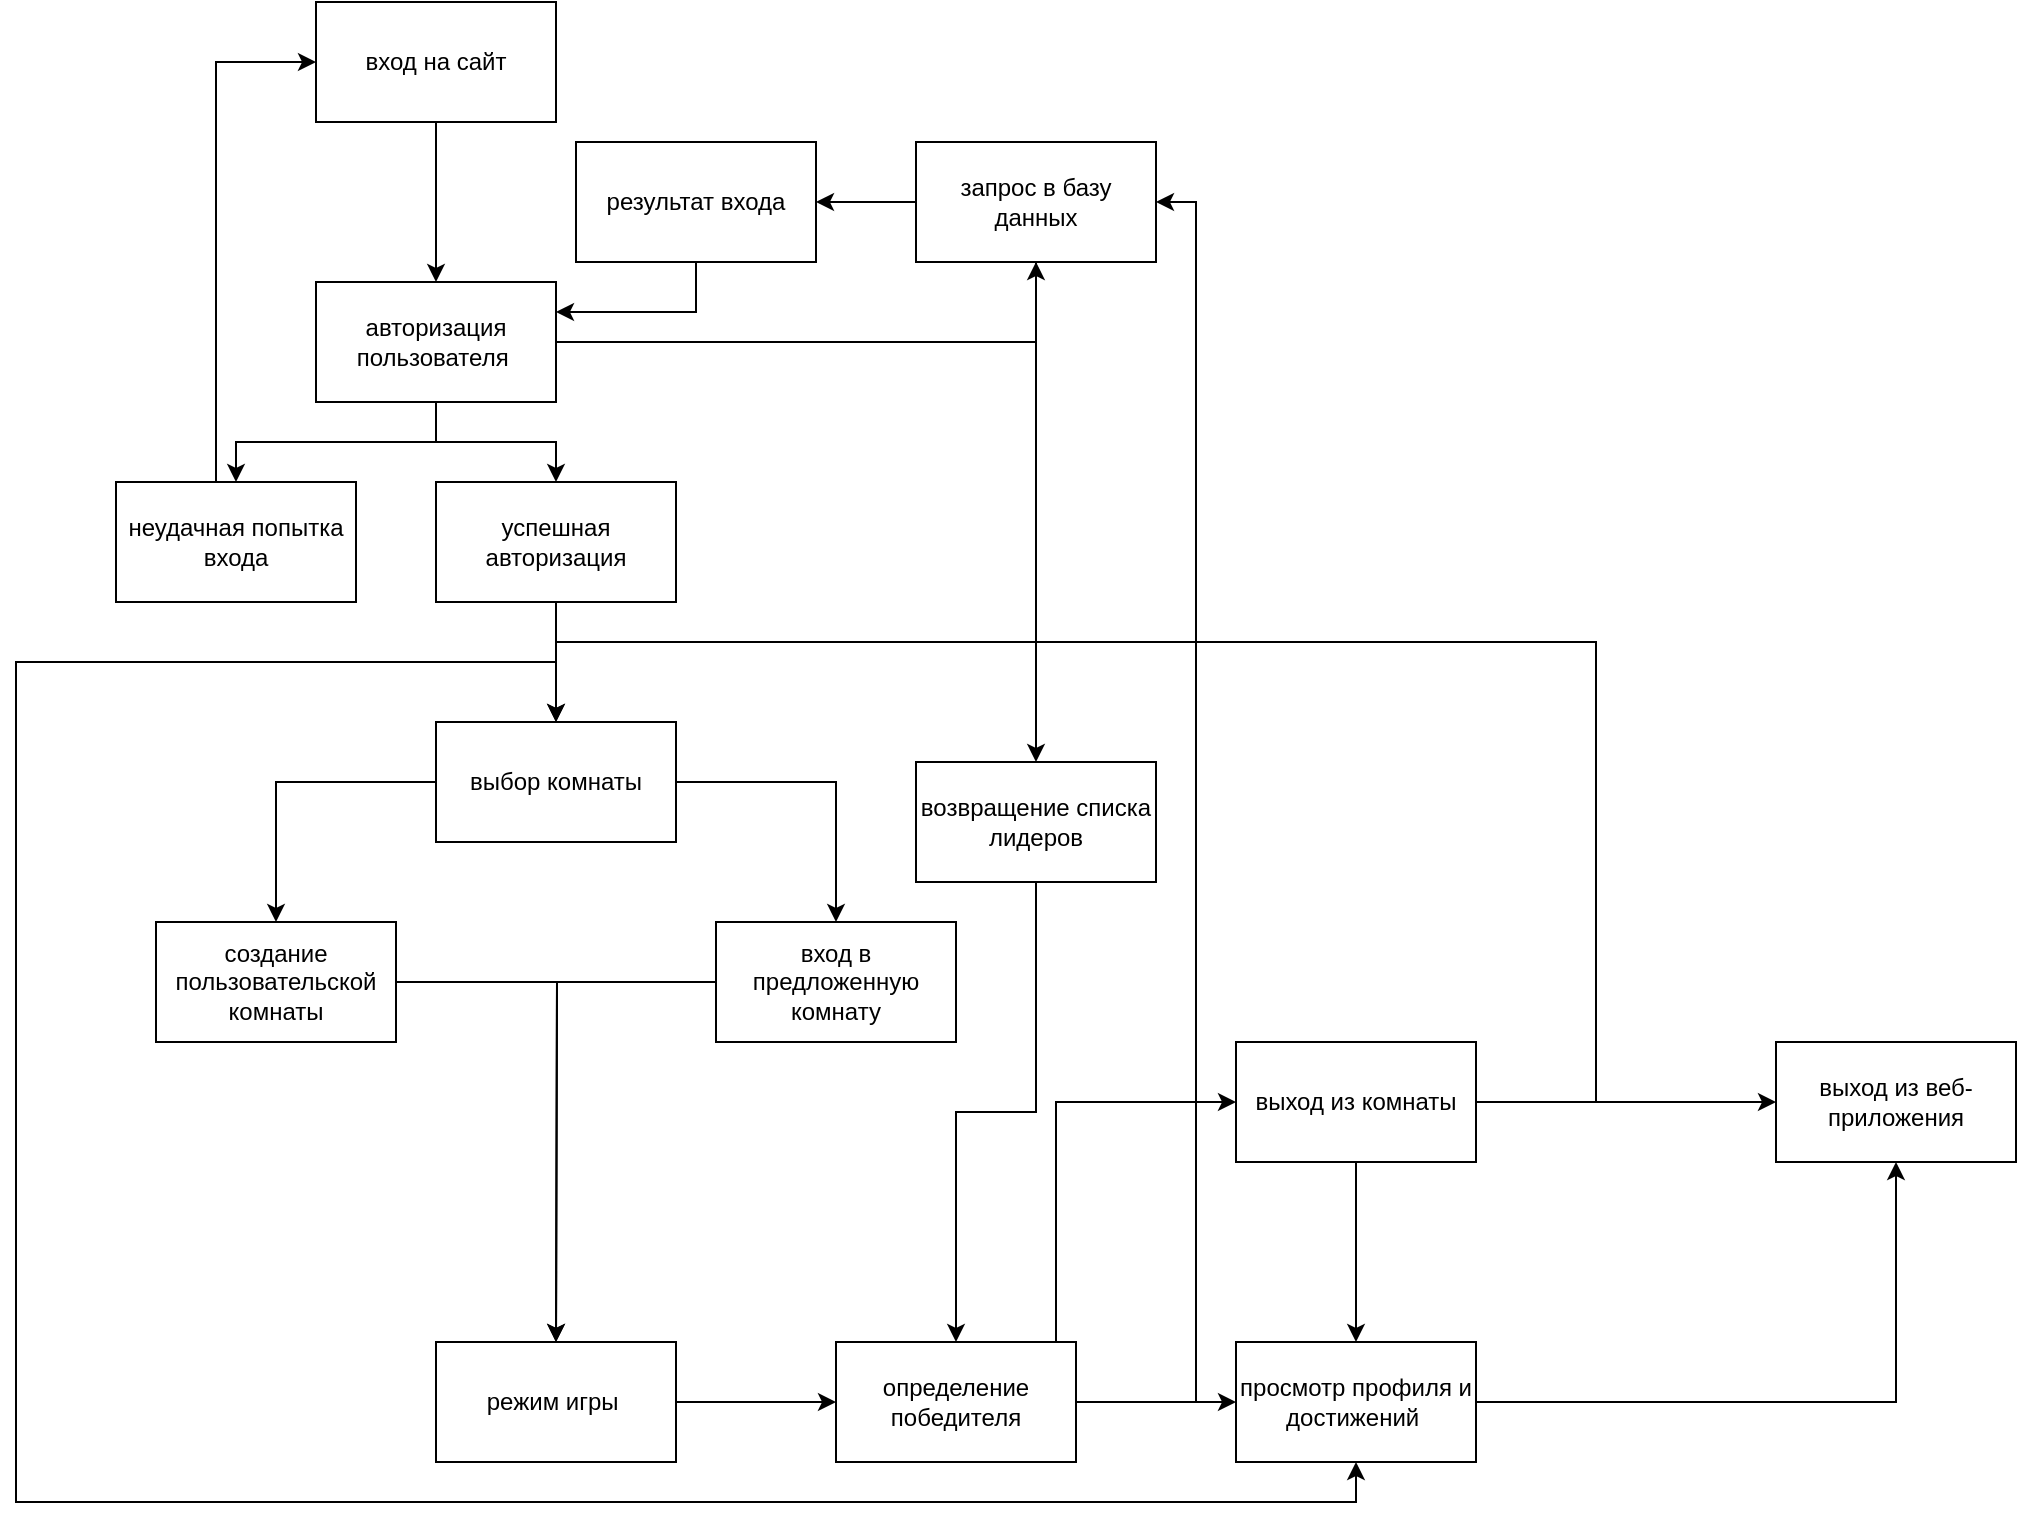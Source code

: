 <mxfile version="21.8.2" type="gitlab">
  <diagram name="Страница — 1" id="CYJbtoDFPGBARGTFWJgk">
    <mxGraphModel dx="1630" dy="721" grid="1" gridSize="10" guides="1" tooltips="1" connect="1" arrows="1" fold="1" page="1" pageScale="1" pageWidth="827" pageHeight="1169" math="0" shadow="0">
      <root>
        <mxCell id="0" />
        <mxCell id="1" parent="0" />
        <mxCell id="86m5K9G3fxtJzeD9mSca-3" value="" style="edgeStyle=orthogonalEdgeStyle;rounded=0;orthogonalLoop=1;jettySize=auto;html=1;" edge="1" parent="1" source="86m5K9G3fxtJzeD9mSca-1" target="86m5K9G3fxtJzeD9mSca-2">
          <mxGeometry relative="1" as="geometry" />
        </mxCell>
        <mxCell id="86m5K9G3fxtJzeD9mSca-1" value="вход на сайт" style="rounded=0;whiteSpace=wrap;html=1;" vertex="1" parent="1">
          <mxGeometry x="190" y="80" width="120" height="60" as="geometry" />
        </mxCell>
        <mxCell id="86m5K9G3fxtJzeD9mSca-5" value="" style="edgeStyle=orthogonalEdgeStyle;rounded=0;orthogonalLoop=1;jettySize=auto;html=1;" edge="1" parent="1" source="86m5K9G3fxtJzeD9mSca-2" target="86m5K9G3fxtJzeD9mSca-4">
          <mxGeometry relative="1" as="geometry" />
        </mxCell>
        <mxCell id="86m5K9G3fxtJzeD9mSca-10" value="" style="edgeStyle=orthogonalEdgeStyle;rounded=0;orthogonalLoop=1;jettySize=auto;html=1;" edge="1" parent="1" source="86m5K9G3fxtJzeD9mSca-2" target="86m5K9G3fxtJzeD9mSca-9">
          <mxGeometry relative="1" as="geometry" />
        </mxCell>
        <mxCell id="86m5K9G3fxtJzeD9mSca-12" style="edgeStyle=orthogonalEdgeStyle;rounded=0;orthogonalLoop=1;jettySize=auto;html=1;" edge="1" parent="1" source="86m5K9G3fxtJzeD9mSca-2" target="86m5K9G3fxtJzeD9mSca-13">
          <mxGeometry relative="1" as="geometry">
            <mxPoint x="310" y="310" as="targetPoint" />
          </mxGeometry>
        </mxCell>
        <mxCell id="86m5K9G3fxtJzeD9mSca-2" value="авторизация пользователя&amp;nbsp;" style="rounded=0;whiteSpace=wrap;html=1;" vertex="1" parent="1">
          <mxGeometry x="190" y="220" width="120" height="60" as="geometry" />
        </mxCell>
        <mxCell id="86m5K9G3fxtJzeD9mSca-7" value="" style="edgeStyle=orthogonalEdgeStyle;rounded=0;orthogonalLoop=1;jettySize=auto;html=1;" edge="1" parent="1" source="86m5K9G3fxtJzeD9mSca-4" target="86m5K9G3fxtJzeD9mSca-6">
          <mxGeometry relative="1" as="geometry" />
        </mxCell>
        <mxCell id="86m5K9G3fxtJzeD9mSca-26" style="edgeStyle=orthogonalEdgeStyle;rounded=0;orthogonalLoop=1;jettySize=auto;html=1;exitX=0.75;exitY=1;exitDx=0;exitDy=0;entryX=0.5;entryY=0;entryDx=0;entryDy=0;" edge="1" parent="1" target="86m5K9G3fxtJzeD9mSca-27">
          <mxGeometry relative="1" as="geometry">
            <mxPoint x="530" y="440" as="targetPoint" />
            <mxPoint x="560" y="210" as="sourcePoint" />
            <Array as="points">
              <mxPoint x="550" y="210" />
            </Array>
          </mxGeometry>
        </mxCell>
        <mxCell id="86m5K9G3fxtJzeD9mSca-4" value="запрос в базу данных" style="whiteSpace=wrap;html=1;rounded=0;" vertex="1" parent="1">
          <mxGeometry x="490" y="150" width="120" height="60" as="geometry" />
        </mxCell>
        <mxCell id="86m5K9G3fxtJzeD9mSca-8" style="edgeStyle=orthogonalEdgeStyle;rounded=0;orthogonalLoop=1;jettySize=auto;html=1;exitX=0.5;exitY=1;exitDx=0;exitDy=0;entryX=1;entryY=0.25;entryDx=0;entryDy=0;" edge="1" parent="1" source="86m5K9G3fxtJzeD9mSca-6" target="86m5K9G3fxtJzeD9mSca-2">
          <mxGeometry relative="1" as="geometry" />
        </mxCell>
        <mxCell id="86m5K9G3fxtJzeD9mSca-6" value="результат входа" style="whiteSpace=wrap;html=1;rounded=0;" vertex="1" parent="1">
          <mxGeometry x="320" y="150" width="120" height="60" as="geometry" />
        </mxCell>
        <mxCell id="86m5K9G3fxtJzeD9mSca-11" style="edgeStyle=orthogonalEdgeStyle;rounded=0;orthogonalLoop=1;jettySize=auto;html=1;entryX=0;entryY=0.5;entryDx=0;entryDy=0;" edge="1" parent="1" source="86m5K9G3fxtJzeD9mSca-9" target="86m5K9G3fxtJzeD9mSca-1">
          <mxGeometry relative="1" as="geometry">
            <Array as="points">
              <mxPoint x="140" y="110" />
            </Array>
          </mxGeometry>
        </mxCell>
        <mxCell id="86m5K9G3fxtJzeD9mSca-9" value="неудачная попытка входа" style="whiteSpace=wrap;html=1;rounded=0;" vertex="1" parent="1">
          <mxGeometry x="90" y="320" width="120" height="60" as="geometry" />
        </mxCell>
        <mxCell id="86m5K9G3fxtJzeD9mSca-15" value="" style="edgeStyle=orthogonalEdgeStyle;rounded=0;orthogonalLoop=1;jettySize=auto;html=1;" edge="1" parent="1" source="86m5K9G3fxtJzeD9mSca-13" target="86m5K9G3fxtJzeD9mSca-14">
          <mxGeometry relative="1" as="geometry" />
        </mxCell>
        <mxCell id="86m5K9G3fxtJzeD9mSca-42" style="edgeStyle=orthogonalEdgeStyle;rounded=0;orthogonalLoop=1;jettySize=auto;html=1;entryX=0.5;entryY=1;entryDx=0;entryDy=0;" edge="1" parent="1" source="86m5K9G3fxtJzeD9mSca-13" target="86m5K9G3fxtJzeD9mSca-31">
          <mxGeometry relative="1" as="geometry">
            <Array as="points">
              <mxPoint x="310" y="410" />
              <mxPoint x="40" y="410" />
              <mxPoint x="40" y="830" />
              <mxPoint x="710" y="830" />
            </Array>
          </mxGeometry>
        </mxCell>
        <mxCell id="86m5K9G3fxtJzeD9mSca-13" value="успешная&lt;br&gt;авторизация" style="rounded=0;whiteSpace=wrap;html=1;" vertex="1" parent="1">
          <mxGeometry x="250" y="320" width="120" height="60" as="geometry" />
        </mxCell>
        <mxCell id="86m5K9G3fxtJzeD9mSca-16" style="edgeStyle=orthogonalEdgeStyle;rounded=0;orthogonalLoop=1;jettySize=auto;html=1;" edge="1" parent="1" source="86m5K9G3fxtJzeD9mSca-14" target="86m5K9G3fxtJzeD9mSca-17">
          <mxGeometry relative="1" as="geometry">
            <mxPoint x="200.0" y="560" as="targetPoint" />
          </mxGeometry>
        </mxCell>
        <mxCell id="86m5K9G3fxtJzeD9mSca-19" value="" style="edgeStyle=orthogonalEdgeStyle;rounded=0;orthogonalLoop=1;jettySize=auto;html=1;" edge="1" parent="1" source="86m5K9G3fxtJzeD9mSca-14" target="86m5K9G3fxtJzeD9mSca-18">
          <mxGeometry relative="1" as="geometry" />
        </mxCell>
        <mxCell id="86m5K9G3fxtJzeD9mSca-14" value="выбор комнаты" style="whiteSpace=wrap;html=1;rounded=0;" vertex="1" parent="1">
          <mxGeometry x="250" y="440" width="120" height="60" as="geometry" />
        </mxCell>
        <mxCell id="86m5K9G3fxtJzeD9mSca-20" style="edgeStyle=orthogonalEdgeStyle;rounded=0;orthogonalLoop=1;jettySize=auto;html=1;" edge="1" parent="1" source="86m5K9G3fxtJzeD9mSca-17">
          <mxGeometry relative="1" as="geometry">
            <mxPoint x="310" y="750" as="targetPoint" />
          </mxGeometry>
        </mxCell>
        <mxCell id="86m5K9G3fxtJzeD9mSca-17" value="создание пользовательской комнаты" style="rounded=0;whiteSpace=wrap;html=1;" vertex="1" parent="1">
          <mxGeometry x="110" y="540" width="120" height="60" as="geometry" />
        </mxCell>
        <mxCell id="86m5K9G3fxtJzeD9mSca-21" style="edgeStyle=orthogonalEdgeStyle;rounded=0;orthogonalLoop=1;jettySize=auto;html=1;exitX=0;exitY=0.5;exitDx=0;exitDy=0;" edge="1" parent="1" source="86m5K9G3fxtJzeD9mSca-18">
          <mxGeometry relative="1" as="geometry">
            <mxPoint x="310" y="750" as="targetPoint" />
          </mxGeometry>
        </mxCell>
        <mxCell id="86m5K9G3fxtJzeD9mSca-18" value="вход в предложенную комнату" style="whiteSpace=wrap;html=1;rounded=0;" vertex="1" parent="1">
          <mxGeometry x="390" y="540" width="120" height="60" as="geometry" />
        </mxCell>
        <mxCell id="86m5K9G3fxtJzeD9mSca-24" value="" style="edgeStyle=orthogonalEdgeStyle;rounded=0;orthogonalLoop=1;jettySize=auto;html=1;" edge="1" parent="1" source="86m5K9G3fxtJzeD9mSca-22" target="86m5K9G3fxtJzeD9mSca-23">
          <mxGeometry relative="1" as="geometry" />
        </mxCell>
        <mxCell id="86m5K9G3fxtJzeD9mSca-22" value="режим игры&amp;nbsp;" style="rounded=0;whiteSpace=wrap;html=1;" vertex="1" parent="1">
          <mxGeometry x="250" y="750" width="120" height="60" as="geometry" />
        </mxCell>
        <mxCell id="86m5K9G3fxtJzeD9mSca-25" style="edgeStyle=orthogonalEdgeStyle;rounded=0;orthogonalLoop=1;jettySize=auto;html=1;entryX=1;entryY=0.5;entryDx=0;entryDy=0;" edge="1" parent="1">
          <mxGeometry relative="1" as="geometry">
            <mxPoint x="570" y="780" as="sourcePoint" />
            <mxPoint x="610" y="180" as="targetPoint" />
            <Array as="points">
              <mxPoint x="630" y="780" />
              <mxPoint x="630" y="180" />
            </Array>
          </mxGeometry>
        </mxCell>
        <mxCell id="86m5K9G3fxtJzeD9mSca-39" style="edgeStyle=orthogonalEdgeStyle;rounded=0;orthogonalLoop=1;jettySize=auto;html=1;exitX=1;exitY=0.5;exitDx=0;exitDy=0;entryX=0;entryY=0.5;entryDx=0;entryDy=0;" edge="1" parent="1" source="86m5K9G3fxtJzeD9mSca-23" target="86m5K9G3fxtJzeD9mSca-31">
          <mxGeometry relative="1" as="geometry" />
        </mxCell>
        <mxCell id="86m5K9G3fxtJzeD9mSca-44" style="edgeStyle=orthogonalEdgeStyle;rounded=0;orthogonalLoop=1;jettySize=auto;html=1;exitX=0.75;exitY=0;exitDx=0;exitDy=0;entryX=0;entryY=0.5;entryDx=0;entryDy=0;" edge="1" parent="1" source="86m5K9G3fxtJzeD9mSca-23" target="86m5K9G3fxtJzeD9mSca-28">
          <mxGeometry relative="1" as="geometry">
            <Array as="points">
              <mxPoint x="560" y="750" />
              <mxPoint x="560" y="630" />
            </Array>
          </mxGeometry>
        </mxCell>
        <mxCell id="86m5K9G3fxtJzeD9mSca-23" value="определение победителя" style="whiteSpace=wrap;html=1;rounded=0;" vertex="1" parent="1">
          <mxGeometry x="450" y="750" width="120" height="60" as="geometry" />
        </mxCell>
        <mxCell id="86m5K9G3fxtJzeD9mSca-43" style="edgeStyle=orthogonalEdgeStyle;rounded=0;orthogonalLoop=1;jettySize=auto;html=1;entryX=0.5;entryY=0;entryDx=0;entryDy=0;" edge="1" parent="1" source="86m5K9G3fxtJzeD9mSca-27" target="86m5K9G3fxtJzeD9mSca-23">
          <mxGeometry relative="1" as="geometry" />
        </mxCell>
        <mxCell id="86m5K9G3fxtJzeD9mSca-27" value="возвращение списка лидеров" style="whiteSpace=wrap;html=1;" vertex="1" parent="1">
          <mxGeometry x="490" y="460" width="120" height="60" as="geometry" />
        </mxCell>
        <mxCell id="86m5K9G3fxtJzeD9mSca-30" style="edgeStyle=orthogonalEdgeStyle;rounded=0;orthogonalLoop=1;jettySize=auto;html=1;entryX=0.5;entryY=0;entryDx=0;entryDy=0;" edge="1" parent="1" source="86m5K9G3fxtJzeD9mSca-28" target="86m5K9G3fxtJzeD9mSca-14">
          <mxGeometry relative="1" as="geometry">
            <Array as="points">
              <mxPoint x="830" y="630" />
              <mxPoint x="830" y="400" />
              <mxPoint x="310" y="400" />
            </Array>
          </mxGeometry>
        </mxCell>
        <mxCell id="86m5K9G3fxtJzeD9mSca-32" value="" style="edgeStyle=orthogonalEdgeStyle;rounded=0;orthogonalLoop=1;jettySize=auto;html=1;" edge="1" parent="1" source="86m5K9G3fxtJzeD9mSca-28" target="86m5K9G3fxtJzeD9mSca-31">
          <mxGeometry relative="1" as="geometry" />
        </mxCell>
        <mxCell id="86m5K9G3fxtJzeD9mSca-40" style="edgeStyle=orthogonalEdgeStyle;rounded=0;orthogonalLoop=1;jettySize=auto;html=1;exitX=1;exitY=0.5;exitDx=0;exitDy=0;entryX=0;entryY=0.5;entryDx=0;entryDy=0;" edge="1" parent="1" source="86m5K9G3fxtJzeD9mSca-28" target="86m5K9G3fxtJzeD9mSca-33">
          <mxGeometry relative="1" as="geometry" />
        </mxCell>
        <mxCell id="86m5K9G3fxtJzeD9mSca-28" value="выход из комнаты" style="whiteSpace=wrap;html=1;" vertex="1" parent="1">
          <mxGeometry x="650" y="600" width="120" height="60" as="geometry" />
        </mxCell>
        <mxCell id="86m5K9G3fxtJzeD9mSca-41" style="edgeStyle=orthogonalEdgeStyle;rounded=0;orthogonalLoop=1;jettySize=auto;html=1;exitX=1;exitY=0.5;exitDx=0;exitDy=0;entryX=0.5;entryY=1;entryDx=0;entryDy=0;" edge="1" parent="1" source="86m5K9G3fxtJzeD9mSca-31" target="86m5K9G3fxtJzeD9mSca-33">
          <mxGeometry relative="1" as="geometry">
            <mxPoint x="1000" y="720" as="targetPoint" />
          </mxGeometry>
        </mxCell>
        <mxCell id="86m5K9G3fxtJzeD9mSca-31" value="просмотр профиля и достижений&amp;nbsp;" style="whiteSpace=wrap;html=1;" vertex="1" parent="1">
          <mxGeometry x="650" y="750" width="120" height="60" as="geometry" />
        </mxCell>
        <mxCell id="86m5K9G3fxtJzeD9mSca-33" value="выход из веб-приложения" style="rounded=0;whiteSpace=wrap;html=1;" vertex="1" parent="1">
          <mxGeometry x="920" y="600" width="120" height="60" as="geometry" />
        </mxCell>
      </root>
    </mxGraphModel>
  </diagram>
</mxfile>
